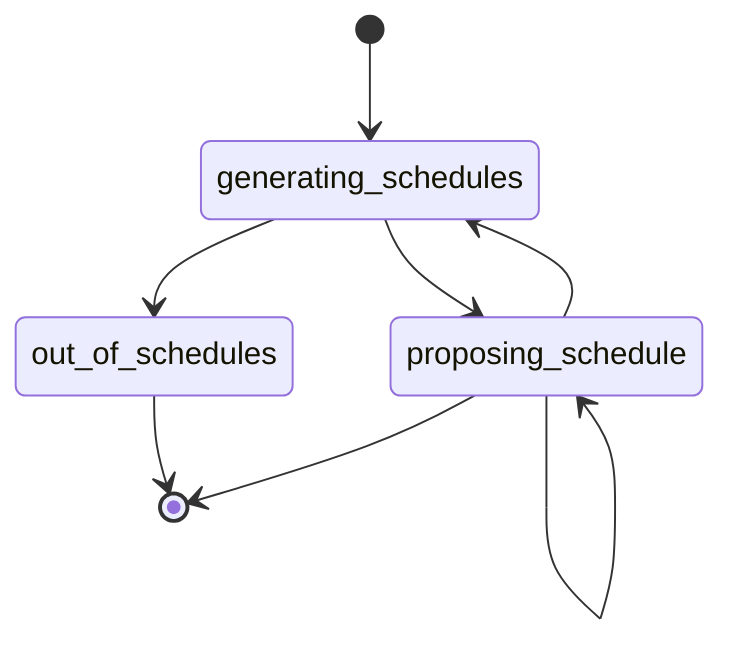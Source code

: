 stateDiagram
  [*] --> generating_schedules
  generating_schedules
  generating_schedules --> out_of_schedules
  generating_schedules --> proposing_schedule
  out_of_schedules
  out_of_schedules --> [*]
  proposing_schedule
  proposing_schedule --> [*]
  proposing_schedule --> generating_schedules
  proposing_schedule --> proposing_schedule